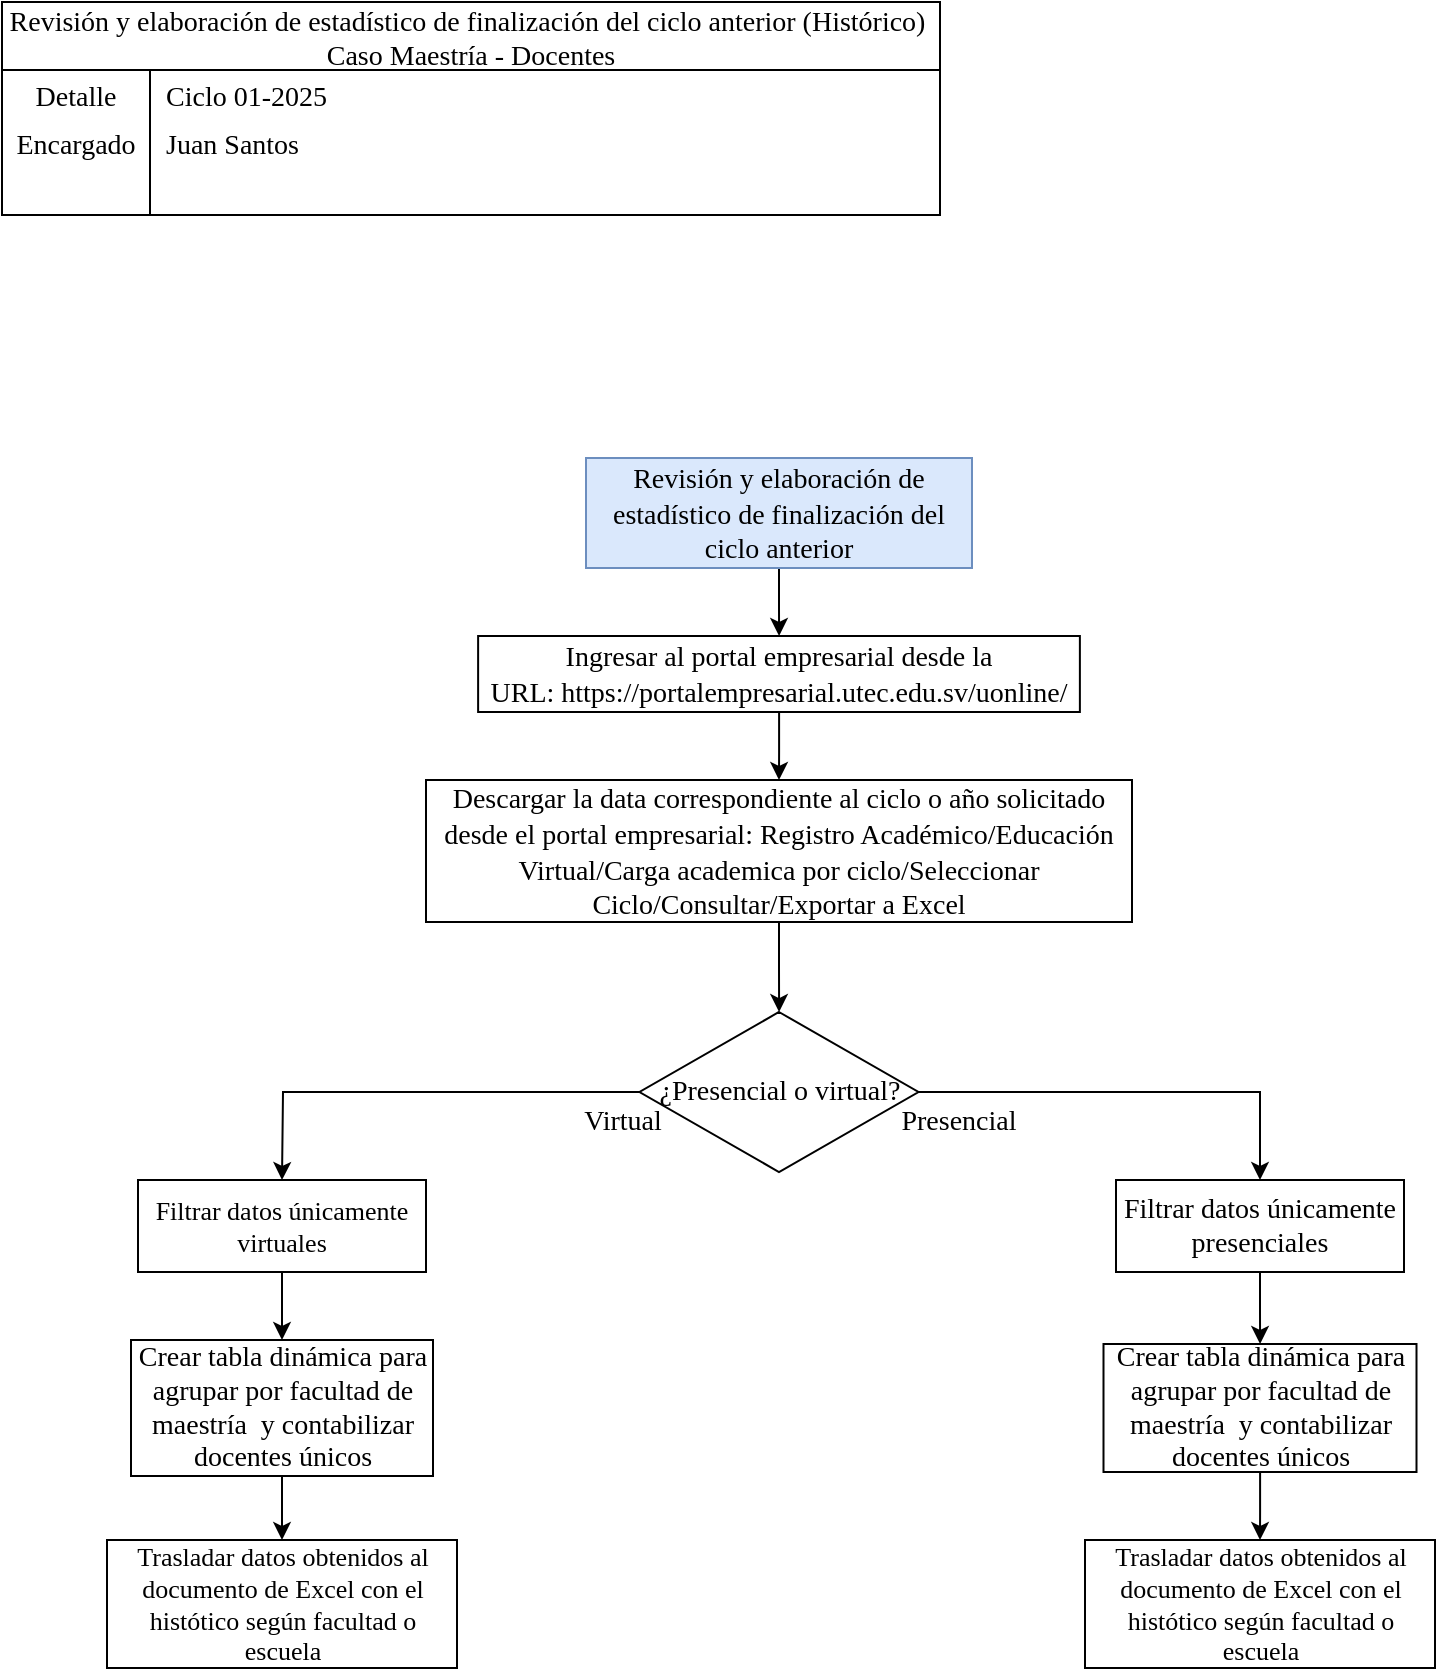 <mxfile version="28.0.6">
  <diagram name="Página-1" id="E2pwRIe4be2LLZAdr6wW">
    <mxGraphModel dx="951" dy="561" grid="0" gridSize="10" guides="1" tooltips="1" connect="1" arrows="1" fold="1" page="1" pageScale="1" pageWidth="827" pageHeight="1169" math="0" shadow="0">
      <root>
        <mxCell id="0" />
        <mxCell id="1" parent="0" />
        <mxCell id="LN5XrkEvENyWO-wM0K-Y-1" value="Revisión y elaboración de estadístico de finalización del ciclo anterior (Histórico) &#xa;Caso Maestría - Docentes" style="shape=table;startSize=34;container=1;collapsible=0;childLayout=tableLayout;fixedRows=1;rowLines=0;fontStyle=0;fontSize=14;fontFamily=Times New Roman;" vertex="1" parent="1">
          <mxGeometry x="25" y="23" width="469" height="106.5" as="geometry" />
        </mxCell>
        <mxCell id="LN5XrkEvENyWO-wM0K-Y-2" value="" style="shape=tableRow;horizontal=0;startSize=0;swimlaneHead=0;swimlaneBody=0;top=0;left=0;bottom=0;right=0;collapsible=0;dropTarget=0;fillColor=none;points=[[0,0.5],[1,0.5]];portConstraint=eastwest;strokeColor=inherit;fontSize=16;fontFamily=Times New Roman;" vertex="1" parent="LN5XrkEvENyWO-wM0K-Y-1">
          <mxGeometry y="34" width="469" height="20" as="geometry" />
        </mxCell>
        <mxCell id="LN5XrkEvENyWO-wM0K-Y-3" value="&lt;font style=&quot;font-size: 14px;&quot;&gt;Detalle&lt;/font&gt;&lt;div&gt;&lt;br&gt;&lt;/div&gt;" style="shape=partialRectangle;html=1;whiteSpace=wrap;connectable=0;fillColor=none;top=0;left=0;bottom=0;right=0;overflow=hidden;pointerEvents=1;strokeColor=inherit;fontSize=16;fontFamily=Times New Roman;" vertex="1" parent="LN5XrkEvENyWO-wM0K-Y-2">
          <mxGeometry width="74" height="20" as="geometry">
            <mxRectangle width="74" height="20" as="alternateBounds" />
          </mxGeometry>
        </mxCell>
        <mxCell id="LN5XrkEvENyWO-wM0K-Y-4" value="&lt;font style=&quot;font-size: 14px;&quot;&gt;Ciclo 01-2025&lt;/font&gt;" style="shape=partialRectangle;html=1;whiteSpace=wrap;connectable=0;fillColor=none;top=0;left=0;bottom=0;right=0;align=left;spacingLeft=6;overflow=hidden;strokeColor=inherit;fontSize=16;fontFamily=Times New Roman;" vertex="1" parent="LN5XrkEvENyWO-wM0K-Y-2">
          <mxGeometry x="74" width="395" height="20" as="geometry">
            <mxRectangle width="395" height="20" as="alternateBounds" />
          </mxGeometry>
        </mxCell>
        <mxCell id="LN5XrkEvENyWO-wM0K-Y-5" value="" style="shape=tableRow;horizontal=0;startSize=0;swimlaneHead=0;swimlaneBody=0;top=0;left=0;bottom=0;right=0;collapsible=0;dropTarget=0;fillColor=none;points=[[0,0.5],[1,0.5]];portConstraint=eastwest;strokeColor=inherit;fontSize=16;fontFamily=Times New Roman;" vertex="1" parent="LN5XrkEvENyWO-wM0K-Y-1">
          <mxGeometry y="54" width="469" height="32" as="geometry" />
        </mxCell>
        <mxCell id="LN5XrkEvENyWO-wM0K-Y-6" value="&lt;font style=&quot;font-size: 14px;&quot;&gt;Encargado&lt;/font&gt;" style="shape=partialRectangle;html=1;whiteSpace=wrap;connectable=0;fillColor=none;top=0;left=0;bottom=0;right=0;overflow=hidden;strokeColor=inherit;fontSize=16;fontFamily=Times New Roman;" vertex="1" parent="LN5XrkEvENyWO-wM0K-Y-5">
          <mxGeometry width="74" height="32" as="geometry">
            <mxRectangle width="74" height="32" as="alternateBounds" />
          </mxGeometry>
        </mxCell>
        <mxCell id="LN5XrkEvENyWO-wM0K-Y-7" value="&lt;font style=&quot;font-size: 14px;&quot;&gt;Juan Santos&lt;/font&gt;" style="shape=partialRectangle;html=1;whiteSpace=wrap;connectable=0;fillColor=none;top=0;left=0;bottom=0;right=0;align=left;spacingLeft=6;overflow=hidden;strokeColor=inherit;fontSize=16;fontFamily=Times New Roman;" vertex="1" parent="LN5XrkEvENyWO-wM0K-Y-5">
          <mxGeometry x="74" width="395" height="32" as="geometry">
            <mxRectangle width="395" height="32" as="alternateBounds" />
          </mxGeometry>
        </mxCell>
        <mxCell id="LN5XrkEvENyWO-wM0K-Y-8" value="" style="shape=tableRow;horizontal=0;startSize=0;swimlaneHead=0;swimlaneBody=0;top=0;left=0;bottom=0;right=0;collapsible=0;dropTarget=0;fillColor=none;points=[[0,0.5],[1,0.5]];portConstraint=eastwest;strokeColor=inherit;fontSize=16;fontFamily=Times New Roman;" vertex="1" parent="LN5XrkEvENyWO-wM0K-Y-1">
          <mxGeometry y="86" width="469" height="20" as="geometry" />
        </mxCell>
        <mxCell id="LN5XrkEvENyWO-wM0K-Y-9" value="" style="shape=partialRectangle;html=1;whiteSpace=wrap;connectable=0;fillColor=none;top=0;left=0;bottom=0;right=0;overflow=hidden;strokeColor=inherit;fontSize=16;fontFamily=Times New Roman;" vertex="1" parent="LN5XrkEvENyWO-wM0K-Y-8">
          <mxGeometry width="74" height="20" as="geometry">
            <mxRectangle width="74" height="20" as="alternateBounds" />
          </mxGeometry>
        </mxCell>
        <mxCell id="LN5XrkEvENyWO-wM0K-Y-10" value="" style="shape=partialRectangle;html=1;whiteSpace=wrap;connectable=0;fillColor=none;top=0;left=0;bottom=0;right=0;align=left;spacingLeft=6;overflow=hidden;strokeColor=inherit;fontSize=16;fontFamily=Times New Roman;" vertex="1" parent="LN5XrkEvENyWO-wM0K-Y-8">
          <mxGeometry x="74" width="395" height="20" as="geometry">
            <mxRectangle width="395" height="20" as="alternateBounds" />
          </mxGeometry>
        </mxCell>
        <mxCell id="LN5XrkEvENyWO-wM0K-Y-11" value="" style="edgeStyle=orthogonalEdgeStyle;rounded=0;orthogonalLoop=1;jettySize=auto;html=1;fontSize=14;" edge="1" parent="1" source="LN5XrkEvENyWO-wM0K-Y-12" target="LN5XrkEvENyWO-wM0K-Y-14">
          <mxGeometry relative="1" as="geometry" />
        </mxCell>
        <mxCell id="LN5XrkEvENyWO-wM0K-Y-12" value="&lt;font face=&quot;Times New Roman&quot;&gt;Revisión y elaboración de estadístico de finalización del ciclo anterior&lt;/font&gt;" style="rounded=0;whiteSpace=wrap;html=1;fillColor=#dae8fc;strokeColor=#6c8ebf;fontSize=14;" vertex="1" parent="1">
          <mxGeometry x="317" y="251" width="193" height="55" as="geometry" />
        </mxCell>
        <mxCell id="LN5XrkEvENyWO-wM0K-Y-13" value="" style="edgeStyle=orthogonalEdgeStyle;rounded=0;orthogonalLoop=1;jettySize=auto;html=1;fontSize=14;" edge="1" parent="1" source="LN5XrkEvENyWO-wM0K-Y-14" target="LN5XrkEvENyWO-wM0K-Y-16">
          <mxGeometry relative="1" as="geometry" />
        </mxCell>
        <mxCell id="LN5XrkEvENyWO-wM0K-Y-14" value="&lt;font style=&quot;background-color: light-dark(#ffffff, var(--ge-dark-color, #121212));&quot; face=&quot;Times New Roman&quot;&gt;Ingresar al portal empresarial desde la URL:&amp;nbsp;&lt;span style=&quot;text-align: start;&quot;&gt;https://portalempresarial.utec.edu.sv/uonline/&lt;/span&gt;&lt;/font&gt;" style="whiteSpace=wrap;html=1;rounded=0;fontSize=14;" vertex="1" parent="1">
          <mxGeometry x="263.06" y="340" width="300.88" height="38" as="geometry" />
        </mxCell>
        <mxCell id="LN5XrkEvENyWO-wM0K-Y-15" value="" style="edgeStyle=orthogonalEdgeStyle;rounded=0;orthogonalLoop=1;jettySize=auto;html=1;fontSize=14;" edge="1" parent="1" source="LN5XrkEvENyWO-wM0K-Y-16" target="LN5XrkEvENyWO-wM0K-Y-19">
          <mxGeometry relative="1" as="geometry" />
        </mxCell>
        <mxCell id="LN5XrkEvENyWO-wM0K-Y-16" value="&lt;font face=&quot;Times New Roman&quot;&gt;Descargar la data correspondiente al ciclo o año solicitado desde el portal empresarial: Registro Académico/Educación Virtual/Carga academica por ciclo/Seleccionar Ciclo/Consultar/Exportar a Excel&lt;/font&gt;" style="whiteSpace=wrap;html=1;rounded=0;fontSize=14;" vertex="1" parent="1">
          <mxGeometry x="237" y="412" width="353" height="71" as="geometry" />
        </mxCell>
        <mxCell id="LN5XrkEvENyWO-wM0K-Y-17" value="" style="edgeStyle=orthogonalEdgeStyle;rounded=0;orthogonalLoop=1;jettySize=auto;html=1;fontFamily=Times New Roman;fontSize=14;" edge="1" parent="1" source="LN5XrkEvENyWO-wM0K-Y-19" target="LN5XrkEvENyWO-wM0K-Y-22">
          <mxGeometry relative="1" as="geometry" />
        </mxCell>
        <mxCell id="LN5XrkEvENyWO-wM0K-Y-18" value="" style="edgeStyle=orthogonalEdgeStyle;rounded=0;orthogonalLoop=1;jettySize=auto;html=1;fontFamily=Times New Roman;fontSize=14;" edge="1" parent="1" source="LN5XrkEvENyWO-wM0K-Y-19">
          <mxGeometry relative="1" as="geometry">
            <mxPoint x="165" y="612" as="targetPoint" />
          </mxGeometry>
        </mxCell>
        <mxCell id="LN5XrkEvENyWO-wM0K-Y-19" value="¿Presencial o virtual?" style="rhombus;whiteSpace=wrap;html=1;rounded=0;fontFamily=Times New Roman;fontSize=14;" vertex="1" parent="1">
          <mxGeometry x="343.75" y="528" width="139.5" height="80" as="geometry" />
        </mxCell>
        <mxCell id="LN5XrkEvENyWO-wM0K-Y-20" value="Presencial" style="text;html=1;align=center;verticalAlign=middle;resizable=0;points=[];autosize=1;fontFamily=Times New Roman;fontSize=14;" vertex="1" parent="1">
          <mxGeometry x="464.75" y="568" width="76" height="29" as="geometry" />
        </mxCell>
        <mxCell id="LN5XrkEvENyWO-wM0K-Y-21" value="" style="edgeStyle=orthogonalEdgeStyle;rounded=0;orthogonalLoop=1;jettySize=auto;html=1;fontFamily=Times New Roman;fontSize=14;" edge="1" parent="1" source="LN5XrkEvENyWO-wM0K-Y-22" target="LN5XrkEvENyWO-wM0K-Y-27">
          <mxGeometry relative="1" as="geometry" />
        </mxCell>
        <mxCell id="LN5XrkEvENyWO-wM0K-Y-22" value="Filtrar datos únicamente presenciales" style="whiteSpace=wrap;html=1;rounded=0;fontFamily=Times New Roman;fontSize=14;" vertex="1" parent="1">
          <mxGeometry x="582" y="612" width="144" height="46" as="geometry" />
        </mxCell>
        <mxCell id="LN5XrkEvENyWO-wM0K-Y-23" value="Virtual" style="text;html=1;align=center;verticalAlign=middle;resizable=0;points=[];autosize=1;fontFamily=Times New Roman;fontSize=14;" vertex="1" parent="1">
          <mxGeometry x="306.5" y="568" width="57" height="29" as="geometry" />
        </mxCell>
        <mxCell id="LN5XrkEvENyWO-wM0K-Y-24" value="" style="edgeStyle=orthogonalEdgeStyle;rounded=0;orthogonalLoop=1;jettySize=auto;html=1;fontFamily=Times New Roman;fontSize=14;" edge="1" parent="1" source="LN5XrkEvENyWO-wM0K-Y-25" target="LN5XrkEvENyWO-wM0K-Y-29">
          <mxGeometry relative="1" as="geometry" />
        </mxCell>
        <mxCell id="LN5XrkEvENyWO-wM0K-Y-25" value="Filtrar datos únicamente virtuales" style="whiteSpace=wrap;html=1;rounded=0;fontFamily=Times New Roman;fontSize=13;" vertex="1" parent="1">
          <mxGeometry x="93" y="612" width="144" height="46" as="geometry" />
        </mxCell>
        <mxCell id="LN5XrkEvENyWO-wM0K-Y-26" value="" style="edgeStyle=orthogonalEdgeStyle;rounded=0;orthogonalLoop=1;jettySize=auto;html=1;fontSize=14;" edge="1" parent="1" source="LN5XrkEvENyWO-wM0K-Y-27" target="LN5XrkEvENyWO-wM0K-Y-30">
          <mxGeometry relative="1" as="geometry" />
        </mxCell>
        <mxCell id="LN5XrkEvENyWO-wM0K-Y-27" value="Crear tabla dinámica para agrupar por facultad de maestría&amp;nbsp; y contabilizar docentes únicos" style="whiteSpace=wrap;html=1;rounded=0;fontFamily=Times New Roman;fontSize=14;" vertex="1" parent="1">
          <mxGeometry x="575.75" y="694" width="156.5" height="64" as="geometry" />
        </mxCell>
        <mxCell id="LN5XrkEvENyWO-wM0K-Y-28" value="" style="edgeStyle=orthogonalEdgeStyle;rounded=0;orthogonalLoop=1;jettySize=auto;html=1;fontSize=14;" edge="1" parent="1" source="LN5XrkEvENyWO-wM0K-Y-29" target="LN5XrkEvENyWO-wM0K-Y-31">
          <mxGeometry relative="1" as="geometry" />
        </mxCell>
        <mxCell id="LN5XrkEvENyWO-wM0K-Y-29" value="Crear tabla dinámica para agrupar por facultad de maestría&amp;nbsp; y contabilizar docentes únicos" style="whiteSpace=wrap;html=1;rounded=0;fontFamily=Times New Roman;fontSize=14;" vertex="1" parent="1">
          <mxGeometry x="89.5" y="692" width="151" height="68" as="geometry" />
        </mxCell>
        <mxCell id="LN5XrkEvENyWO-wM0K-Y-30" value="&lt;font&gt;Trasladar datos obtenidos al documento de Excel con el histótico según facultad o escuela&lt;/font&gt;" style="whiteSpace=wrap;html=1;fontSize=13;fontFamily=Times New Roman;rounded=0;" vertex="1" parent="1">
          <mxGeometry x="566.5" y="792" width="175" height="64" as="geometry" />
        </mxCell>
        <mxCell id="LN5XrkEvENyWO-wM0K-Y-31" value="&lt;font&gt;Trasladar datos obtenidos al documento de Excel con el histótico según facultad o escuela&lt;/font&gt;" style="whiteSpace=wrap;html=1;fontSize=13;fontFamily=Times New Roman;rounded=0;" vertex="1" parent="1">
          <mxGeometry x="77.5" y="792" width="175" height="64" as="geometry" />
        </mxCell>
      </root>
    </mxGraphModel>
  </diagram>
</mxfile>
